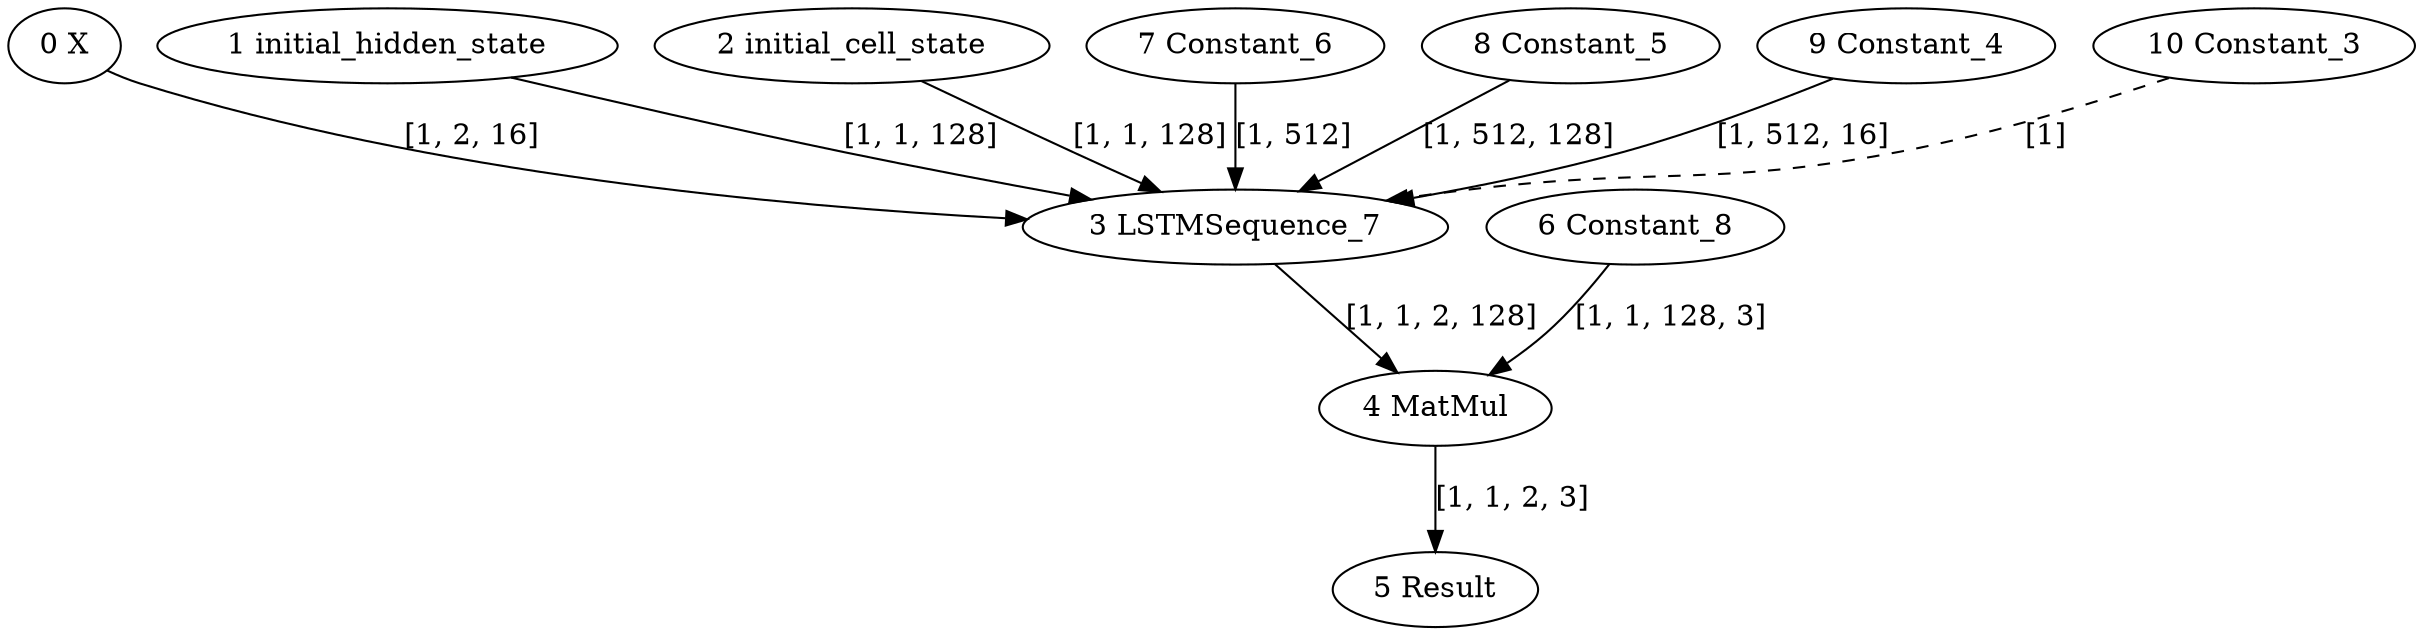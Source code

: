 strict digraph  {
"0 X" [id=0, type=Parameter];
"1 initial_hidden_state" [id=1, type=Parameter];
"2 initial_cell_state" [id=2, type=Parameter];
"3 LSTMSequence_7" [id=3, type=LSTMSequence];
"4 MatMul" [id=4, type=MatMul];
"5 Result" [id=5, type=Result];
"6 Constant_8" [id=6, type=Constant];
"7 Constant_6" [id=7, type=Constant];
"8 Constant_5" [id=8, type=Constant];
"9 Constant_4" [id=9, type=Constant];
"10 Constant_3" [id=10, type=Constant];
"0 X" -> "3 LSTMSequence_7"  [label="[1, 2, 16]", style=solid];
"1 initial_hidden_state" -> "3 LSTMSequence_7"  [label="[1, 1, 128]", style=solid];
"2 initial_cell_state" -> "3 LSTMSequence_7"  [label="[1, 1, 128]", style=solid];
"3 LSTMSequence_7" -> "4 MatMul"  [label="[1, 1, 2, 128]", style=solid];
"4 MatMul" -> "5 Result"  [label="[1, 1, 2, 3]", style=solid];
"6 Constant_8" -> "4 MatMul"  [label="[1, 1, 128, 3]", style=solid];
"7 Constant_6" -> "3 LSTMSequence_7"  [label="[1, 512]", style=solid];
"8 Constant_5" -> "3 LSTMSequence_7"  [label="[1, 512, 128]", style=solid];
"9 Constant_4" -> "3 LSTMSequence_7"  [label="[1, 512, 16]", style=solid];
"10 Constant_3" -> "3 LSTMSequence_7"  [label="[1]", style=dashed];
}
